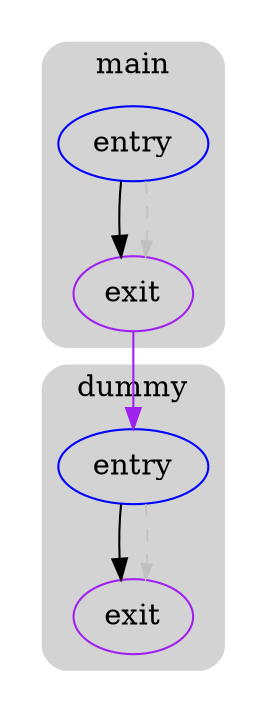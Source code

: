 digraph G {
  compound=true
  subgraph cluster_ {
    peripheries=0
    subgraph cluster_0 {
      label="main"
      color=darkgray
      style=rounded
      bgcolor=lightgray
      cluster_0_0[label="entry",shape=oval,color=blue,rank=source]
      cluster_0_exit[label=exit,color=purple,rank=sink]
      cluster_0_0 -> cluster_0_exit [color=black]
      cluster_0_0 -> cluster_0_exit [color=gray,style=dashed,constraint=false,penwidth=0.75,arrowsize=0.75]
    }
    subgraph cluster_1 {
      label="dummy"
      color=darkgray
      style=rounded
      bgcolor=lightgray
      cluster_1_0[label="entry",shape=oval,color=blue,rank=source]
      cluster_1_exit[label=exit,color=purple,rank=sink]
      cluster_1_0 -> cluster_1_exit [color=black]
      cluster_1_0 -> cluster_1_exit [color=gray,style=dashed,constraint=false,penwidth=0.75,arrowsize=0.75]
    }
    cluster_0_exit -> cluster_1_0 [color=purple]
  }
}
